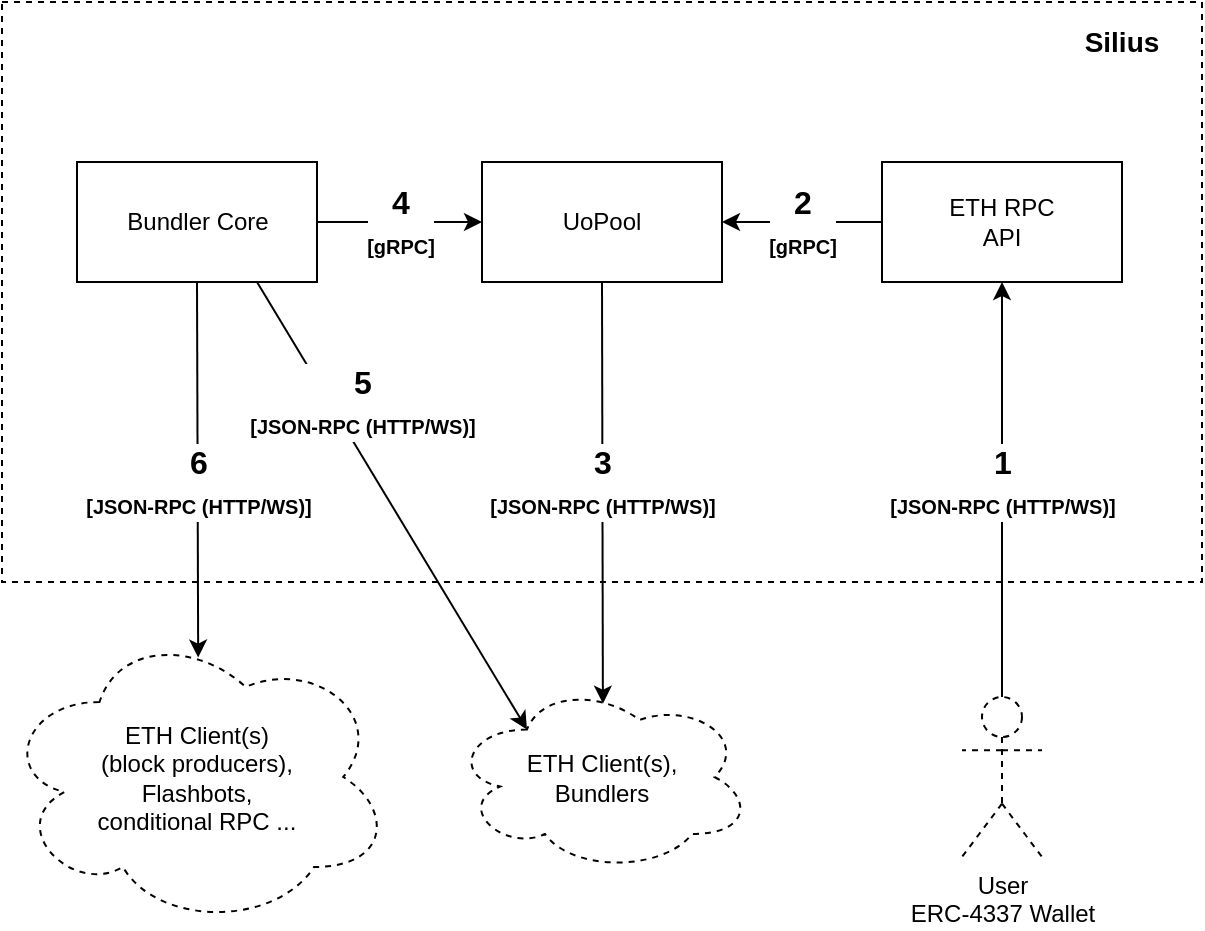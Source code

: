 <mxfile version="21.3.7" type="device">
  <diagram id="o5bn143BnP0PO3RatL35" name="Page-1">
    <mxGraphModel dx="1247" dy="729" grid="1" gridSize="10" guides="1" tooltips="1" connect="1" arrows="1" fold="1" page="1" pageScale="1" pageWidth="850" pageHeight="1100" math="0" shadow="0">
      <root>
        <mxCell id="0" />
        <mxCell id="1" parent="0" />
        <mxCell id="LsOTZyRKbWJTUgbFBHE3-5" value="" style="rounded=0;whiteSpace=wrap;html=1;dashed=1;" parent="1" vertex="1">
          <mxGeometry x="120" y="110" width="600" height="290" as="geometry" />
        </mxCell>
        <mxCell id="LsOTZyRKbWJTUgbFBHE3-1" value="ETH RPC&lt;br&gt;API" style="rounded=0;whiteSpace=wrap;html=1;" parent="1" vertex="1">
          <mxGeometry x="560" y="190" width="120" height="60" as="geometry" />
        </mxCell>
        <mxCell id="LsOTZyRKbWJTUgbFBHE3-3" value="UoPool" style="rounded=0;whiteSpace=wrap;html=1;" parent="1" vertex="1">
          <mxGeometry x="360" y="190" width="120" height="60" as="geometry" />
        </mxCell>
        <mxCell id="LsOTZyRKbWJTUgbFBHE3-4" value="Bundler Core" style="rounded=0;whiteSpace=wrap;html=1;" parent="1" vertex="1">
          <mxGeometry x="157.5" y="190" width="120" height="60" as="geometry" />
        </mxCell>
        <mxCell id="LsOTZyRKbWJTUgbFBHE3-6" value="User&lt;br&gt;ERC-4337 Wallet" style="shape=umlActor;verticalLabelPosition=bottom;verticalAlign=top;html=1;outlineConnect=0;dashed=1;" parent="1" vertex="1">
          <mxGeometry x="600" y="457.5" width="40" height="80" as="geometry" />
        </mxCell>
        <mxCell id="LsOTZyRKbWJTUgbFBHE3-7" value="1&lt;br&gt;&lt;font style=&quot;font-size: 10px;&quot;&gt;[JSON-RPC (HTTP/WS)]&lt;/font&gt;" style="endArrow=classic;html=1;rounded=0;entryX=0.5;entryY=1;entryDx=0;entryDy=0;exitX=0.5;exitY=0;exitDx=0;exitDy=0;exitPerimeter=0;fontSize=16;fontStyle=1" parent="1" source="LsOTZyRKbWJTUgbFBHE3-6" target="LsOTZyRKbWJTUgbFBHE3-1" edge="1">
          <mxGeometry x="0.036" width="50" height="50" relative="1" as="geometry">
            <mxPoint x="400" y="460" as="sourcePoint" />
            <mxPoint x="450" y="410" as="targetPoint" />
            <mxPoint as="offset" />
          </mxGeometry>
        </mxCell>
        <mxCell id="LsOTZyRKbWJTUgbFBHE3-8" value="2&lt;br&gt;&lt;font style=&quot;font-size: 10px;&quot;&gt;[gRPC]&lt;/font&gt;" style="endArrow=classic;html=1;rounded=0;entryX=1;entryY=0.5;entryDx=0;entryDy=0;exitX=0;exitY=0.5;exitDx=0;exitDy=0;fontSize=16;fontStyle=1" parent="1" source="LsOTZyRKbWJTUgbFBHE3-1" target="LsOTZyRKbWJTUgbFBHE3-3" edge="1">
          <mxGeometry width="50" height="50" relative="1" as="geometry">
            <mxPoint x="600" y="370" as="sourcePoint" />
            <mxPoint x="600" y="230" as="targetPoint" />
          </mxGeometry>
        </mxCell>
        <mxCell id="LsOTZyRKbWJTUgbFBHE3-9" value="4&lt;br&gt;&lt;font style=&quot;font-size: 10px;&quot;&gt;[gRPC]&lt;/font&gt;" style="endArrow=classic;html=1;rounded=0;entryX=0;entryY=0.5;entryDx=0;entryDy=0;exitX=1;exitY=0.5;exitDx=0;exitDy=0;fontStyle=1;fontSize=16;" parent="1" source="LsOTZyRKbWJTUgbFBHE3-4" target="LsOTZyRKbWJTUgbFBHE3-3" edge="1">
          <mxGeometry width="50" height="50" relative="1" as="geometry">
            <mxPoint x="540" y="200" as="sourcePoint" />
            <mxPoint x="495" y="200" as="targetPoint" />
          </mxGeometry>
        </mxCell>
        <mxCell id="LsOTZyRKbWJTUgbFBHE3-10" value="ETH Client(s),&lt;br&gt;Bundlers" style="ellipse;shape=cloud;whiteSpace=wrap;html=1;dashed=1;" parent="1" vertex="1">
          <mxGeometry x="345" y="450" width="150" height="95" as="geometry" />
        </mxCell>
        <mxCell id="LsOTZyRKbWJTUgbFBHE3-11" value="6&lt;br&gt;&lt;font style=&quot;font-size: 10px;&quot;&gt;[JSON-RPC (HTTP/WS)]&lt;/font&gt;" style="endArrow=classic;html=1;rounded=0;exitX=0.5;exitY=1;exitDx=0;exitDy=0;fontStyle=1;fontSize=16;entryX=0.503;entryY=0.102;entryDx=0;entryDy=0;entryPerimeter=0;" parent="1" source="LsOTZyRKbWJTUgbFBHE3-4" target="27p40k6fNArHMDRoNd-a-1" edge="1">
          <mxGeometry x="0.065" width="50" height="50" relative="1" as="geometry">
            <mxPoint x="540" y="200" as="sourcePoint" />
            <mxPoint x="260" y="360" as="targetPoint" />
            <mxPoint as="offset" />
          </mxGeometry>
        </mxCell>
        <mxCell id="27p40k6fNArHMDRoNd-a-1" value="ETH Client(s)&lt;br&gt;(block producers), &lt;br&gt;Flashbots,&lt;br&gt;conditional RPC ..." style="ellipse;shape=cloud;whiteSpace=wrap;html=1;dashed=1;" parent="1" vertex="1">
          <mxGeometry x="120" y="422.5" width="195" height="150" as="geometry" />
        </mxCell>
        <mxCell id="2UQS8akFbgkVr4zRL7Qj-4" value="&lt;span style=&quot;font-size: 14px;&quot;&gt;&lt;b&gt;Silius&lt;/b&gt;&lt;/span&gt;" style="text;html=1;strokeColor=none;fillColor=none;align=center;verticalAlign=middle;whiteSpace=wrap;rounded=0;" parent="1" vertex="1">
          <mxGeometry x="640" y="110" width="80" height="40" as="geometry" />
        </mxCell>
        <mxCell id="2UQS8akFbgkVr4zRL7Qj-5" value="3&lt;br&gt;&lt;font style=&quot;font-size: 10px;&quot;&gt;[JSON-RPC (HTTP/WS)]&lt;/font&gt;" style="endArrow=classic;html=1;rounded=0;exitX=0.5;exitY=1;exitDx=0;exitDy=0;fontStyle=1;fontSize=16;entryX=0.503;entryY=0.114;entryDx=0;entryDy=0;entryPerimeter=0;" parent="1" source="LsOTZyRKbWJTUgbFBHE3-3" target="LsOTZyRKbWJTUgbFBHE3-10" edge="1">
          <mxGeometry x="-0.051" width="50" height="50" relative="1" as="geometry">
            <mxPoint x="227.5" y="235" as="sourcePoint" />
            <mxPoint x="228.085" y="447.8" as="targetPoint" />
            <mxPoint as="offset" />
          </mxGeometry>
        </mxCell>
        <mxCell id="ELe95Eal3aKqKTbajhxL-1" value="5&lt;br&gt;&lt;font style=&quot;font-size: 10px;&quot;&gt;[JSON-RPC (HTTP/WS)]&lt;/font&gt;" style="endArrow=classic;html=1;rounded=0;exitX=0.75;exitY=1;exitDx=0;exitDy=0;fontStyle=1;fontSize=16;entryX=0.25;entryY=0.25;entryDx=0;entryDy=0;entryPerimeter=0;" parent="1" source="LsOTZyRKbWJTUgbFBHE3-4" target="LsOTZyRKbWJTUgbFBHE3-10" edge="1">
          <mxGeometry x="-0.399" y="14" width="50" height="50" relative="1" as="geometry">
            <mxPoint x="227.5" y="235" as="sourcePoint" />
            <mxPoint x="228.085" y="447.8" as="targetPoint" />
            <mxPoint as="offset" />
          </mxGeometry>
        </mxCell>
      </root>
    </mxGraphModel>
  </diagram>
</mxfile>
